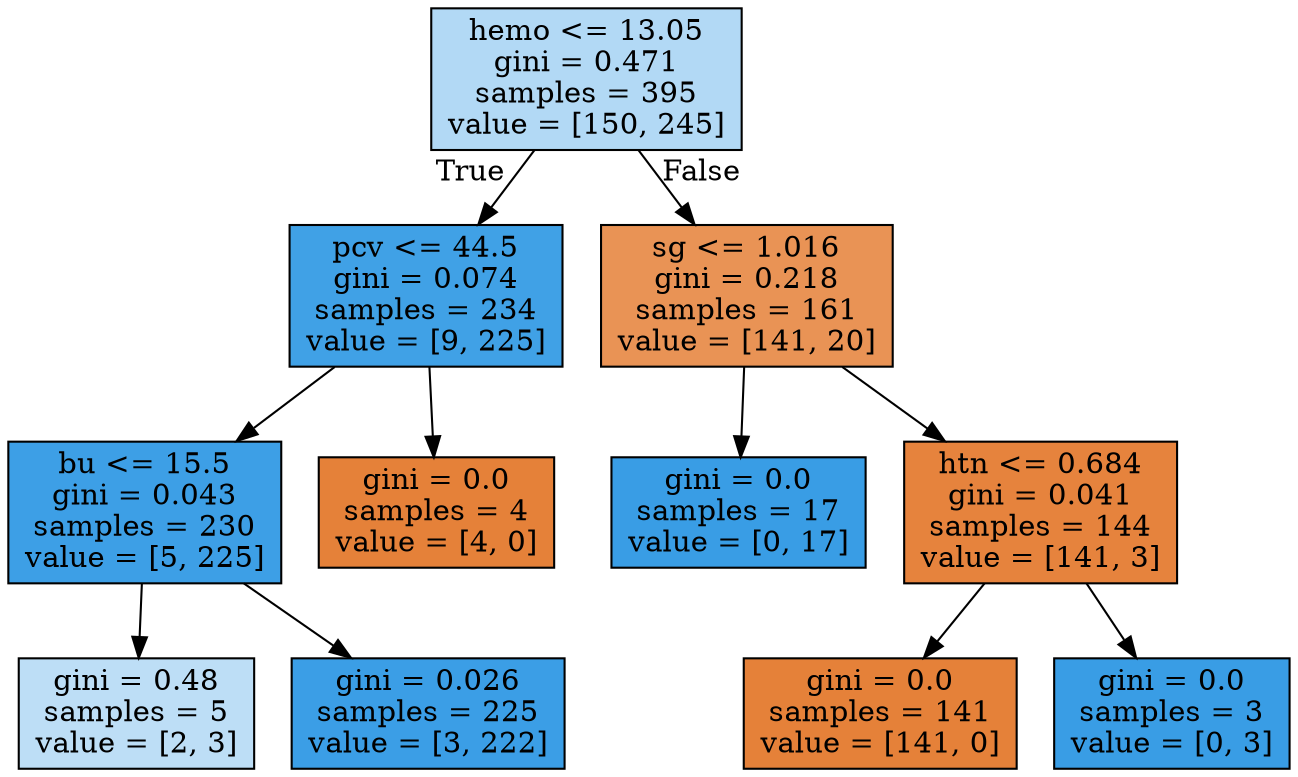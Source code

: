 digraph Tree {
node [shape=box, style="filled", color="black"] ;
0 [label="hemo <= 13.05\ngini = 0.471\nsamples = 395\nvalue = [150, 245]", fillcolor="#399de563"] ;
1 [label="pcv <= 44.5\ngini = 0.074\nsamples = 234\nvalue = [9, 225]", fillcolor="#399de5f5"] ;
0 -> 1 [labeldistance=2.5, labelangle=45, headlabel="True"] ;
2 [label="bu <= 15.5\ngini = 0.043\nsamples = 230\nvalue = [5, 225]", fillcolor="#399de5f9"] ;
1 -> 2 ;
3 [label="gini = 0.48\nsamples = 5\nvalue = [2, 3]", fillcolor="#399de555"] ;
2 -> 3 ;
4 [label="gini = 0.026\nsamples = 225\nvalue = [3, 222]", fillcolor="#399de5fc"] ;
2 -> 4 ;
5 [label="gini = 0.0\nsamples = 4\nvalue = [4, 0]", fillcolor="#e58139ff"] ;
1 -> 5 ;
6 [label="sg <= 1.016\ngini = 0.218\nsamples = 161\nvalue = [141, 20]", fillcolor="#e58139db"] ;
0 -> 6 [labeldistance=2.5, labelangle=-45, headlabel="False"] ;
7 [label="gini = 0.0\nsamples = 17\nvalue = [0, 17]", fillcolor="#399de5ff"] ;
6 -> 7 ;
8 [label="htn <= 0.684\ngini = 0.041\nsamples = 144\nvalue = [141, 3]", fillcolor="#e58139fa"] ;
6 -> 8 ;
9 [label="gini = 0.0\nsamples = 141\nvalue = [141, 0]", fillcolor="#e58139ff"] ;
8 -> 9 ;
10 [label="gini = 0.0\nsamples = 3\nvalue = [0, 3]", fillcolor="#399de5ff"] ;
8 -> 10 ;
}